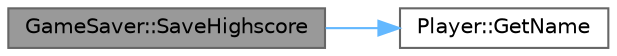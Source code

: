 digraph "GameSaver::SaveHighscore"
{
 // LATEX_PDF_SIZE
  bgcolor="transparent";
  edge [fontname=Helvetica,fontsize=10,labelfontname=Helvetica,labelfontsize=10];
  node [fontname=Helvetica,fontsize=10,shape=box,height=0.2,width=0.4];
  rankdir="LR";
  Node1 [id="Node000001",label="GameSaver::SaveHighscore",height=0.2,width=0.4,color="gray40", fillcolor="grey60", style="filled", fontcolor="black",tooltip="Saves the player's highscore to a specified directory."];
  Node1 -> Node2 [id="edge1_Node000001_Node000002",color="steelblue1",style="solid",tooltip=" "];
  Node2 [id="Node000002",label="Player::GetName",height=0.2,width=0.4,color="grey40", fillcolor="white", style="filled",URL="$class_player.html#affddef50f994746a860e2366e412917f",tooltip="Gets the name of the player."];
}
